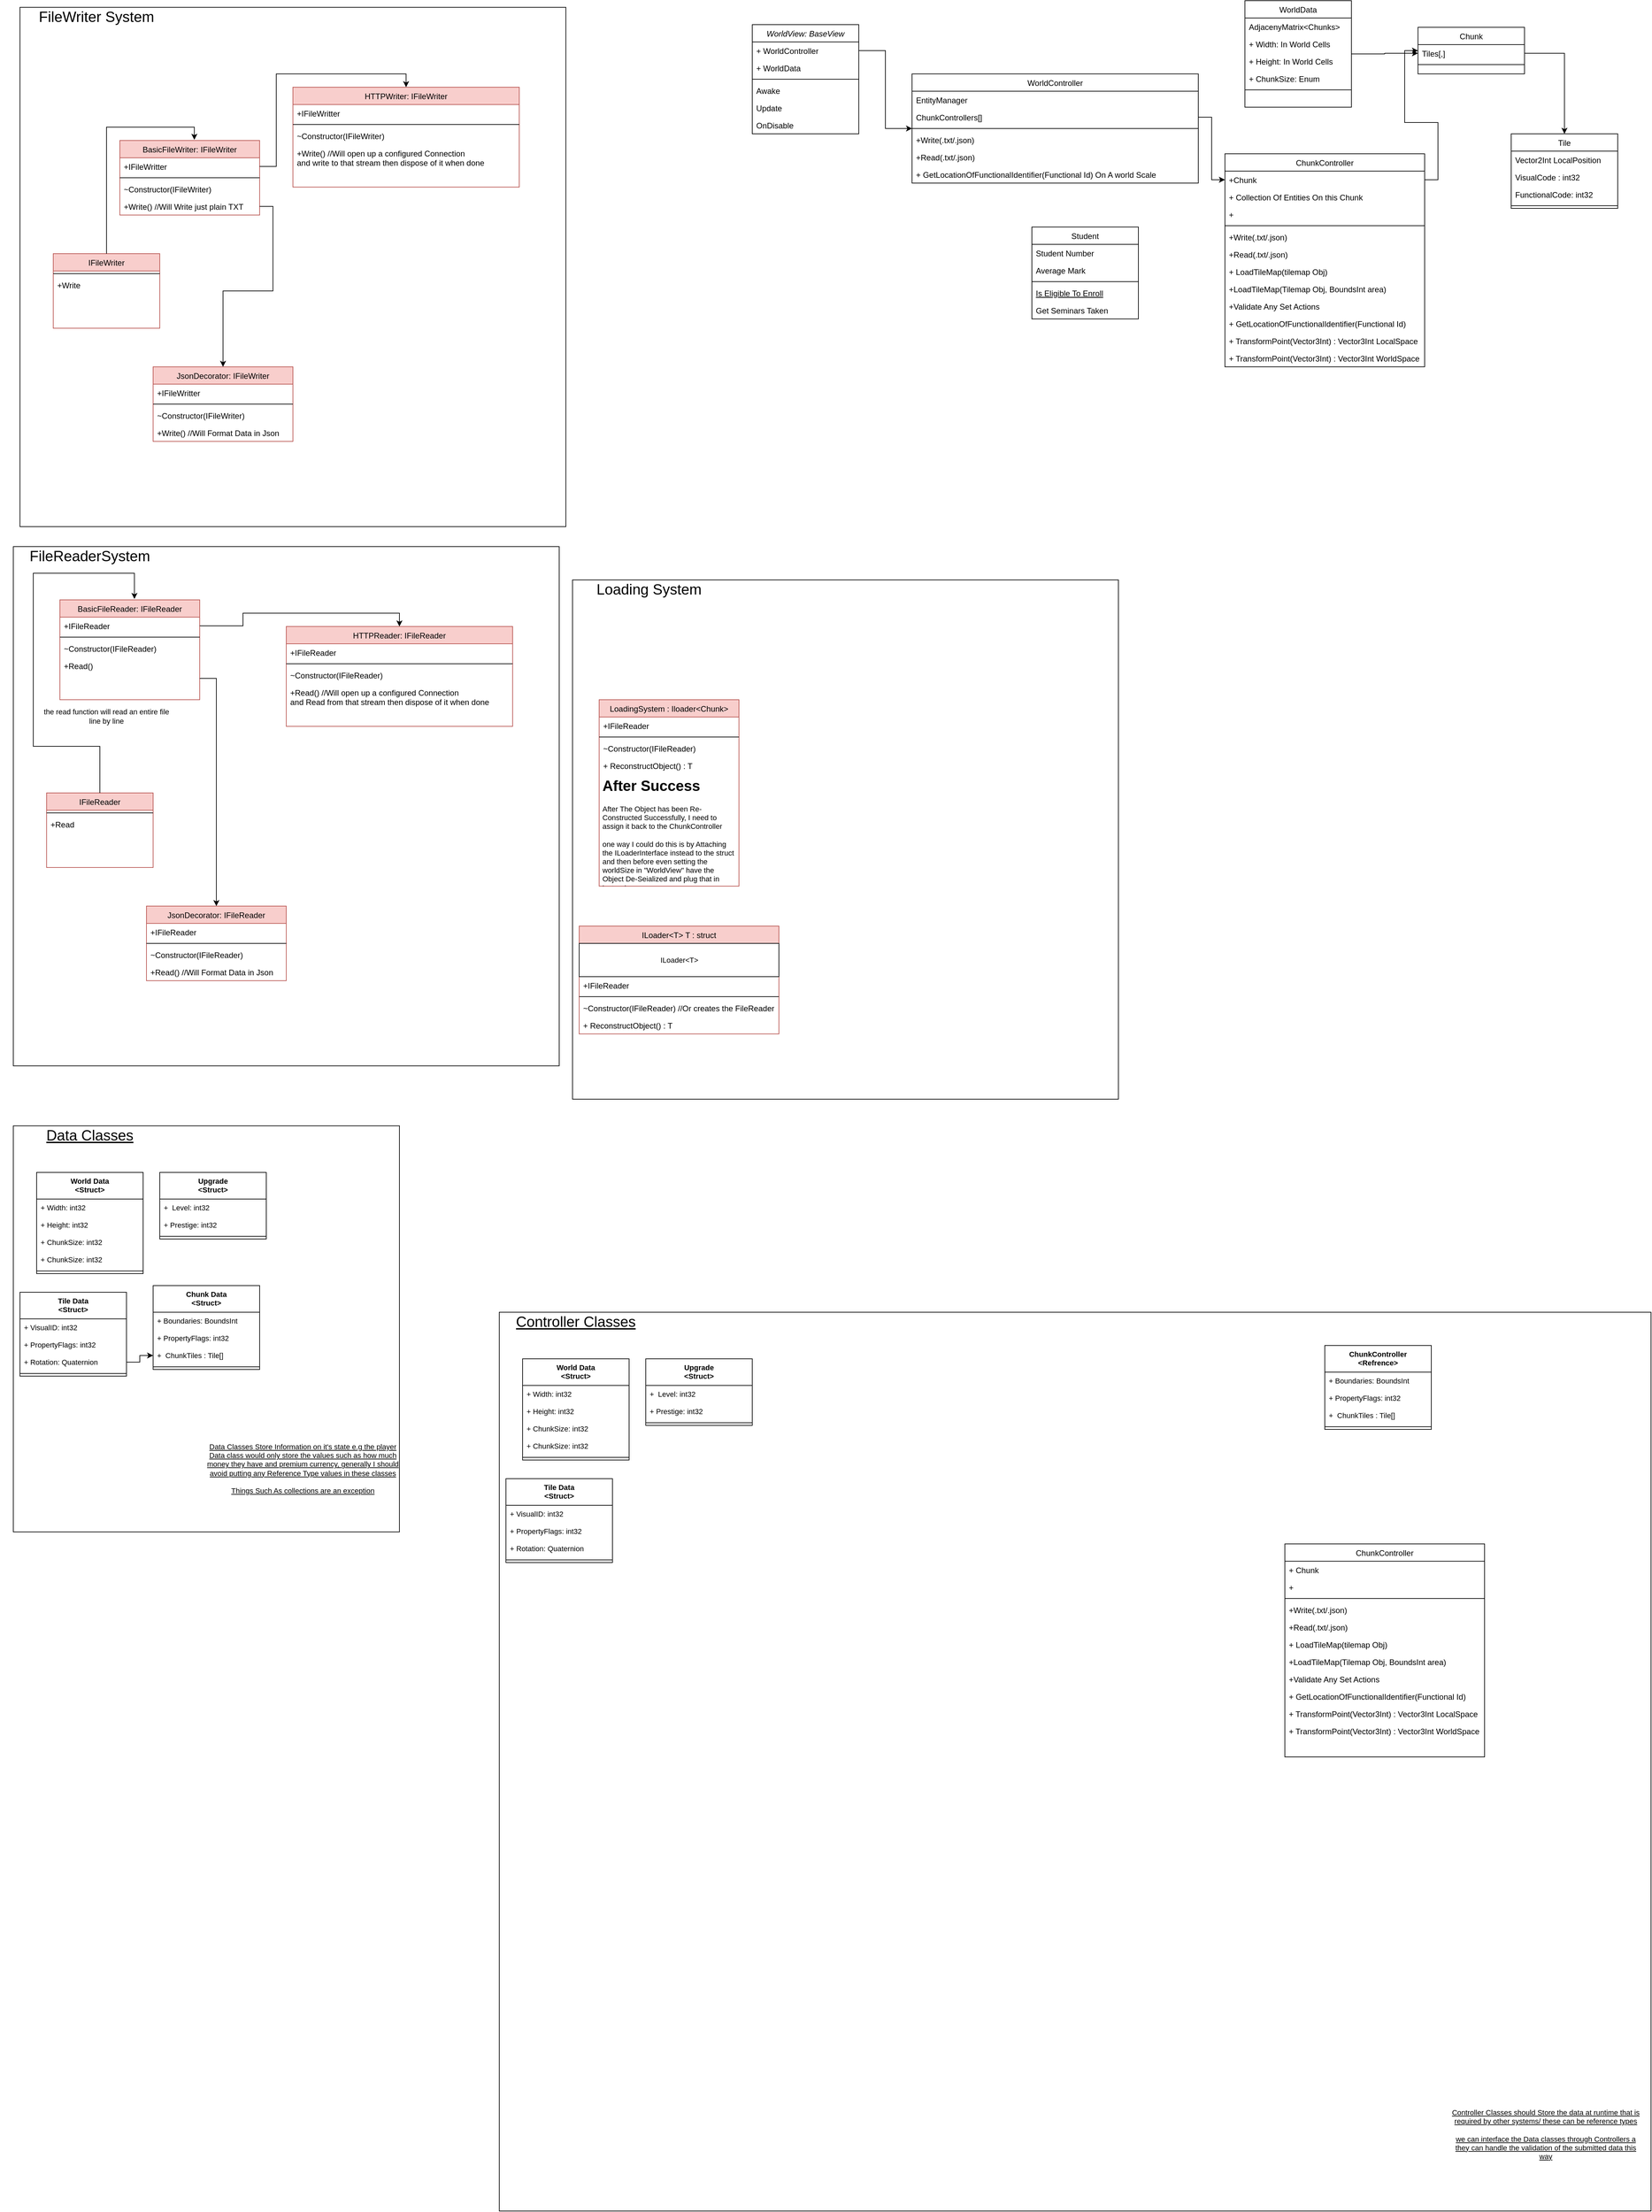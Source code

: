 <mxfile version="20.6.0" type="device"><diagram id="C5RBs43oDa-KdzZeNtuy" name="Page-1"><mxGraphModel dx="2896" dy="1307" grid="1" gridSize="10" guides="1" tooltips="1" connect="1" arrows="1" fold="1" page="1" pageScale="1" pageWidth="827" pageHeight="1169" math="0" shadow="0"><root><mxCell id="WIyWlLk6GJQsqaUBKTNV-0"/><mxCell id="WIyWlLk6GJQsqaUBKTNV-1" parent="WIyWlLk6GJQsqaUBKTNV-0"/><mxCell id="zkfFHV4jXpPFQw0GAbJ--0" value="WorldView: BaseView" style="swimlane;fontStyle=2;align=center;verticalAlign=top;childLayout=stackLayout;horizontal=1;startSize=26;horizontalStack=0;resizeParent=1;resizeLast=0;collapsible=1;marginBottom=0;rounded=0;shadow=0;strokeWidth=1;" parent="WIyWlLk6GJQsqaUBKTNV-1" vertex="1"><mxGeometry x="-500" y="56" width="160" height="164" as="geometry"><mxRectangle x="230" y="140" width="160" height="26" as="alternateBounds"/></mxGeometry></mxCell><mxCell id="zkfFHV4jXpPFQw0GAbJ--1" value="+ WorldController" style="text;align=left;verticalAlign=top;spacingLeft=4;spacingRight=4;overflow=hidden;rotatable=0;points=[[0,0.5],[1,0.5]];portConstraint=eastwest;" parent="zkfFHV4jXpPFQw0GAbJ--0" vertex="1"><mxGeometry y="26" width="160" height="26" as="geometry"/></mxCell><mxCell id="zkfFHV4jXpPFQw0GAbJ--2" value="+ WorldData" style="text;align=left;verticalAlign=top;spacingLeft=4;spacingRight=4;overflow=hidden;rotatable=0;points=[[0,0.5],[1,0.5]];portConstraint=eastwest;rounded=0;shadow=0;html=0;" parent="zkfFHV4jXpPFQw0GAbJ--0" vertex="1"><mxGeometry y="52" width="160" height="26" as="geometry"/></mxCell><mxCell id="zkfFHV4jXpPFQw0GAbJ--4" value="" style="line;html=1;strokeWidth=1;align=left;verticalAlign=middle;spacingTop=-1;spacingLeft=3;spacingRight=3;rotatable=0;labelPosition=right;points=[];portConstraint=eastwest;" parent="zkfFHV4jXpPFQw0GAbJ--0" vertex="1"><mxGeometry y="78" width="160" height="8" as="geometry"/></mxCell><mxCell id="zkfFHV4jXpPFQw0GAbJ--5" value="Awake" style="text;align=left;verticalAlign=top;spacingLeft=4;spacingRight=4;overflow=hidden;rotatable=0;points=[[0,0.5],[1,0.5]];portConstraint=eastwest;" parent="zkfFHV4jXpPFQw0GAbJ--0" vertex="1"><mxGeometry y="86" width="160" height="26" as="geometry"/></mxCell><mxCell id="md-u7V3l9FPEeCRwN3Wb-0" value="Update" style="text;align=left;verticalAlign=top;spacingLeft=4;spacingRight=4;overflow=hidden;rotatable=0;points=[[0,0.5],[1,0.5]];portConstraint=eastwest;" parent="zkfFHV4jXpPFQw0GAbJ--0" vertex="1"><mxGeometry y="112" width="160" height="26" as="geometry"/></mxCell><mxCell id="md-u7V3l9FPEeCRwN3Wb-1" value="OnDisable" style="text;align=left;verticalAlign=top;spacingLeft=4;spacingRight=4;overflow=hidden;rotatable=0;points=[[0,0.5],[1,0.5]];portConstraint=eastwest;" parent="zkfFHV4jXpPFQw0GAbJ--0" vertex="1"><mxGeometry y="138" width="160" height="26" as="geometry"/></mxCell><mxCell id="zkfFHV4jXpPFQw0GAbJ--6" value="Student" style="swimlane;fontStyle=0;align=center;verticalAlign=top;childLayout=stackLayout;horizontal=1;startSize=26;horizontalStack=0;resizeParent=1;resizeLast=0;collapsible=1;marginBottom=0;rounded=0;shadow=0;strokeWidth=1;" parent="WIyWlLk6GJQsqaUBKTNV-1" vertex="1"><mxGeometry x="-80" y="360" width="160" height="138" as="geometry"><mxRectangle x="130" y="380" width="160" height="26" as="alternateBounds"/></mxGeometry></mxCell><mxCell id="zkfFHV4jXpPFQw0GAbJ--7" value="Student Number" style="text;align=left;verticalAlign=top;spacingLeft=4;spacingRight=4;overflow=hidden;rotatable=0;points=[[0,0.5],[1,0.5]];portConstraint=eastwest;" parent="zkfFHV4jXpPFQw0GAbJ--6" vertex="1"><mxGeometry y="26" width="160" height="26" as="geometry"/></mxCell><mxCell id="zkfFHV4jXpPFQw0GAbJ--8" value="Average Mark" style="text;align=left;verticalAlign=top;spacingLeft=4;spacingRight=4;overflow=hidden;rotatable=0;points=[[0,0.5],[1,0.5]];portConstraint=eastwest;rounded=0;shadow=0;html=0;" parent="zkfFHV4jXpPFQw0GAbJ--6" vertex="1"><mxGeometry y="52" width="160" height="26" as="geometry"/></mxCell><mxCell id="zkfFHV4jXpPFQw0GAbJ--9" value="" style="line;html=1;strokeWidth=1;align=left;verticalAlign=middle;spacingTop=-1;spacingLeft=3;spacingRight=3;rotatable=0;labelPosition=right;points=[];portConstraint=eastwest;" parent="zkfFHV4jXpPFQw0GAbJ--6" vertex="1"><mxGeometry y="78" width="160" height="8" as="geometry"/></mxCell><mxCell id="zkfFHV4jXpPFQw0GAbJ--10" value="Is Eligible To Enroll" style="text;align=left;verticalAlign=top;spacingLeft=4;spacingRight=4;overflow=hidden;rotatable=0;points=[[0,0.5],[1,0.5]];portConstraint=eastwest;fontStyle=4" parent="zkfFHV4jXpPFQw0GAbJ--6" vertex="1"><mxGeometry y="86" width="160" height="26" as="geometry"/></mxCell><mxCell id="zkfFHV4jXpPFQw0GAbJ--11" value="Get Seminars Taken" style="text;align=left;verticalAlign=top;spacingLeft=4;spacingRight=4;overflow=hidden;rotatable=0;points=[[0,0.5],[1,0.5]];portConstraint=eastwest;" parent="zkfFHV4jXpPFQw0GAbJ--6" vertex="1"><mxGeometry y="112" width="160" height="26" as="geometry"/></mxCell><mxCell id="zkfFHV4jXpPFQw0GAbJ--13" value="Chunk" style="swimlane;fontStyle=0;align=center;verticalAlign=top;childLayout=stackLayout;horizontal=1;startSize=26;horizontalStack=0;resizeParent=1;resizeLast=0;collapsible=1;marginBottom=0;rounded=0;shadow=0;strokeWidth=1;" parent="WIyWlLk6GJQsqaUBKTNV-1" vertex="1"><mxGeometry x="500" y="60" width="160" height="70" as="geometry"><mxRectangle x="340" y="380" width="170" height="26" as="alternateBounds"/></mxGeometry></mxCell><mxCell id="zkfFHV4jXpPFQw0GAbJ--14" value="Tiles[,]" style="text;align=left;verticalAlign=top;spacingLeft=4;spacingRight=4;overflow=hidden;rotatable=0;points=[[0,0.5],[1,0.5]];portConstraint=eastwest;" parent="zkfFHV4jXpPFQw0GAbJ--13" vertex="1"><mxGeometry y="26" width="160" height="26" as="geometry"/></mxCell><mxCell id="zkfFHV4jXpPFQw0GAbJ--15" value="" style="line;html=1;strokeWidth=1;align=left;verticalAlign=middle;spacingTop=-1;spacingLeft=3;spacingRight=3;rotatable=0;labelPosition=right;points=[];portConstraint=eastwest;" parent="zkfFHV4jXpPFQw0GAbJ--13" vertex="1"><mxGeometry y="52" width="160" height="8" as="geometry"/></mxCell><mxCell id="zkfFHV4jXpPFQw0GAbJ--17" value="WorldController" style="swimlane;fontStyle=0;align=center;verticalAlign=top;childLayout=stackLayout;horizontal=1;startSize=26;horizontalStack=0;resizeParent=1;resizeLast=0;collapsible=1;marginBottom=0;rounded=0;shadow=0;strokeWidth=1;" parent="WIyWlLk6GJQsqaUBKTNV-1" vertex="1"><mxGeometry x="-260" y="130" width="430" height="164" as="geometry"><mxRectangle x="550" y="140" width="160" height="26" as="alternateBounds"/></mxGeometry></mxCell><mxCell id="zkfFHV4jXpPFQw0GAbJ--18" value="EntityManager" style="text;align=left;verticalAlign=top;spacingLeft=4;spacingRight=4;overflow=hidden;rotatable=0;points=[[0,0.5],[1,0.5]];portConstraint=eastwest;" parent="zkfFHV4jXpPFQw0GAbJ--17" vertex="1"><mxGeometry y="26" width="430" height="26" as="geometry"/></mxCell><mxCell id="zkfFHV4jXpPFQw0GAbJ--19" value="ChunkControllers[]" style="text;align=left;verticalAlign=top;spacingLeft=4;spacingRight=4;overflow=hidden;rotatable=0;points=[[0,0.5],[1,0.5]];portConstraint=eastwest;rounded=0;shadow=0;html=0;" parent="zkfFHV4jXpPFQw0GAbJ--17" vertex="1"><mxGeometry y="52" width="430" height="26" as="geometry"/></mxCell><mxCell id="zkfFHV4jXpPFQw0GAbJ--23" value="" style="line;html=1;strokeWidth=1;align=left;verticalAlign=middle;spacingTop=-1;spacingLeft=3;spacingRight=3;rotatable=0;labelPosition=right;points=[];portConstraint=eastwest;" parent="zkfFHV4jXpPFQw0GAbJ--17" vertex="1"><mxGeometry y="78" width="430" height="8" as="geometry"/></mxCell><mxCell id="md-u7V3l9FPEeCRwN3Wb-17" value="+Write(.txt/.json)" style="text;align=left;verticalAlign=top;spacingLeft=4;spacingRight=4;overflow=hidden;rotatable=0;points=[[0,0.5],[1,0.5]];portConstraint=eastwest;" parent="zkfFHV4jXpPFQw0GAbJ--17" vertex="1"><mxGeometry y="86" width="430" height="26" as="geometry"/></mxCell><mxCell id="md-u7V3l9FPEeCRwN3Wb-18" value="+Read(.txt/.json)" style="text;align=left;verticalAlign=top;spacingLeft=4;spacingRight=4;overflow=hidden;rotatable=0;points=[[0,0.5],[1,0.5]];portConstraint=eastwest;" parent="zkfFHV4jXpPFQw0GAbJ--17" vertex="1"><mxGeometry y="112" width="430" height="26" as="geometry"/></mxCell><mxCell id="md-u7V3l9FPEeCRwN3Wb-37" value="+ GetLocationOfFunctionalIdentifier(Functional Id) On A world Scale" style="text;align=left;verticalAlign=top;spacingLeft=4;spacingRight=4;overflow=hidden;rotatable=0;points=[[0,0.5],[1,0.5]];portConstraint=eastwest;" parent="zkfFHV4jXpPFQw0GAbJ--17" vertex="1"><mxGeometry y="138" width="430" height="26" as="geometry"/></mxCell><mxCell id="md-u7V3l9FPEeCRwN3Wb-2" style="edgeStyle=orthogonalEdgeStyle;rounded=0;orthogonalLoop=1;jettySize=auto;html=1;exitX=1;exitY=0.5;exitDx=0;exitDy=0;entryX=0;entryY=0.5;entryDx=0;entryDy=0;" parent="WIyWlLk6GJQsqaUBKTNV-1" source="zkfFHV4jXpPFQw0GAbJ--1" target="zkfFHV4jXpPFQw0GAbJ--17" edge="1"><mxGeometry relative="1" as="geometry"/></mxCell><mxCell id="md-u7V3l9FPEeCRwN3Wb-3" value="ChunkController" style="swimlane;fontStyle=0;align=center;verticalAlign=top;childLayout=stackLayout;horizontal=1;startSize=26;horizontalStack=0;resizeParent=1;resizeLast=0;collapsible=1;marginBottom=0;rounded=0;shadow=0;strokeWidth=1;" parent="WIyWlLk6GJQsqaUBKTNV-1" vertex="1"><mxGeometry x="210" y="250" width="300" height="320" as="geometry"><mxRectangle x="550" y="140" width="160" height="26" as="alternateBounds"/></mxGeometry></mxCell><mxCell id="md-u7V3l9FPEeCRwN3Wb-4" value="+Chunk" style="text;align=left;verticalAlign=top;spacingLeft=4;spacingRight=4;overflow=hidden;rotatable=0;points=[[0,0.5],[1,0.5]];portConstraint=eastwest;" parent="md-u7V3l9FPEeCRwN3Wb-3" vertex="1"><mxGeometry y="26" width="300" height="26" as="geometry"/></mxCell><mxCell id="md-u7V3l9FPEeCRwN3Wb-32" value="+ Collection Of Entities On this Chunk" style="text;align=left;verticalAlign=top;spacingLeft=4;spacingRight=4;overflow=hidden;rotatable=0;points=[[0,0.5],[1,0.5]];portConstraint=eastwest;" parent="md-u7V3l9FPEeCRwN3Wb-3" vertex="1"><mxGeometry y="52" width="300" height="26" as="geometry"/></mxCell><mxCell id="md-u7V3l9FPEeCRwN3Wb-36" value="+" style="text;align=left;verticalAlign=top;spacingLeft=4;spacingRight=4;overflow=hidden;rotatable=0;points=[[0,0.5],[1,0.5]];portConstraint=eastwest;" parent="md-u7V3l9FPEeCRwN3Wb-3" vertex="1"><mxGeometry y="78" width="300" height="26" as="geometry"/></mxCell><mxCell id="md-u7V3l9FPEeCRwN3Wb-6" value="" style="line;html=1;strokeWidth=1;align=left;verticalAlign=middle;spacingTop=-1;spacingLeft=3;spacingRight=3;rotatable=0;labelPosition=right;points=[];portConstraint=eastwest;" parent="md-u7V3l9FPEeCRwN3Wb-3" vertex="1"><mxGeometry y="104" width="300" height="8" as="geometry"/></mxCell><mxCell id="md-u7V3l9FPEeCRwN3Wb-16" value="+Write(.txt/.json)" style="text;align=left;verticalAlign=top;spacingLeft=4;spacingRight=4;overflow=hidden;rotatable=0;points=[[0,0.5],[1,0.5]];portConstraint=eastwest;" parent="md-u7V3l9FPEeCRwN3Wb-3" vertex="1"><mxGeometry y="112" width="300" height="26" as="geometry"/></mxCell><mxCell id="md-u7V3l9FPEeCRwN3Wb-15" value="+Read(.txt/.json)" style="text;align=left;verticalAlign=top;spacingLeft=4;spacingRight=4;overflow=hidden;rotatable=0;points=[[0,0.5],[1,0.5]];portConstraint=eastwest;" parent="md-u7V3l9FPEeCRwN3Wb-3" vertex="1"><mxGeometry y="138" width="300" height="26" as="geometry"/></mxCell><mxCell id="md-u7V3l9FPEeCRwN3Wb-29" value="+ LoadTileMap(tilemap Obj)" style="text;align=left;verticalAlign=top;spacingLeft=4;spacingRight=4;overflow=hidden;rotatable=0;points=[[0,0.5],[1,0.5]];portConstraint=eastwest;" parent="md-u7V3l9FPEeCRwN3Wb-3" vertex="1"><mxGeometry y="164" width="300" height="26" as="geometry"/></mxCell><mxCell id="md-u7V3l9FPEeCRwN3Wb-30" value="+LoadTileMap(Tilemap Obj, BoundsInt area)" style="text;align=left;verticalAlign=top;spacingLeft=4;spacingRight=4;overflow=hidden;rotatable=0;points=[[0,0.5],[1,0.5]];portConstraint=eastwest;" parent="md-u7V3l9FPEeCRwN3Wb-3" vertex="1"><mxGeometry y="190" width="300" height="26" as="geometry"/></mxCell><mxCell id="md-u7V3l9FPEeCRwN3Wb-31" value="+Validate Any Set Actions" style="text;align=left;verticalAlign=top;spacingLeft=4;spacingRight=4;overflow=hidden;rotatable=0;points=[[0,0.5],[1,0.5]];portConstraint=eastwest;" parent="md-u7V3l9FPEeCRwN3Wb-3" vertex="1"><mxGeometry y="216" width="300" height="26" as="geometry"/></mxCell><mxCell id="md-u7V3l9FPEeCRwN3Wb-33" value="+ GetLocationOfFunctionalIdentifier(Functional Id)" style="text;align=left;verticalAlign=top;spacingLeft=4;spacingRight=4;overflow=hidden;rotatable=0;points=[[0,0.5],[1,0.5]];portConstraint=eastwest;" parent="md-u7V3l9FPEeCRwN3Wb-3" vertex="1"><mxGeometry y="242" width="300" height="26" as="geometry"/></mxCell><mxCell id="md-u7V3l9FPEeCRwN3Wb-34" value="+ TransformPoint(Vector3Int) : Vector3Int LocalSpace" style="text;align=left;verticalAlign=top;spacingLeft=4;spacingRight=4;overflow=hidden;rotatable=0;points=[[0,0.5],[1,0.5]];portConstraint=eastwest;" parent="md-u7V3l9FPEeCRwN3Wb-3" vertex="1"><mxGeometry y="268" width="300" height="26" as="geometry"/></mxCell><mxCell id="md-u7V3l9FPEeCRwN3Wb-35" value="+ TransformPoint(Vector3Int) : Vector3Int WorldSpace" style="text;align=left;verticalAlign=top;spacingLeft=4;spacingRight=4;overflow=hidden;rotatable=0;points=[[0,0.5],[1,0.5]];portConstraint=eastwest;" parent="md-u7V3l9FPEeCRwN3Wb-3" vertex="1"><mxGeometry y="294" width="300" height="26" as="geometry"/></mxCell><mxCell id="md-u7V3l9FPEeCRwN3Wb-8" style="edgeStyle=orthogonalEdgeStyle;rounded=0;orthogonalLoop=1;jettySize=auto;html=1;exitX=1;exitY=0.5;exitDx=0;exitDy=0;entryX=0;entryY=0.5;entryDx=0;entryDy=0;" parent="WIyWlLk6GJQsqaUBKTNV-1" source="md-u7V3l9FPEeCRwN3Wb-4" target="zkfFHV4jXpPFQw0GAbJ--13" edge="1"><mxGeometry relative="1" as="geometry"/></mxCell><mxCell id="md-u7V3l9FPEeCRwN3Wb-9" value="Tile" style="swimlane;fontStyle=0;align=center;verticalAlign=top;childLayout=stackLayout;horizontal=1;startSize=26;horizontalStack=0;resizeParent=1;resizeLast=0;collapsible=1;marginBottom=0;rounded=0;shadow=0;strokeWidth=1;" parent="WIyWlLk6GJQsqaUBKTNV-1" vertex="1"><mxGeometry x="640" y="220" width="160" height="112" as="geometry"><mxRectangle x="340" y="380" width="170" height="26" as="alternateBounds"/></mxGeometry></mxCell><mxCell id="md-u7V3l9FPEeCRwN3Wb-10" value="Vector2Int LocalPosition" style="text;align=left;verticalAlign=top;spacingLeft=4;spacingRight=4;overflow=hidden;rotatable=0;points=[[0,0.5],[1,0.5]];portConstraint=eastwest;" parent="md-u7V3l9FPEeCRwN3Wb-9" vertex="1"><mxGeometry y="26" width="160" height="26" as="geometry"/></mxCell><mxCell id="md-u7V3l9FPEeCRwN3Wb-12" value="VisualCode : int32" style="text;align=left;verticalAlign=top;spacingLeft=4;spacingRight=4;overflow=hidden;rotatable=0;points=[[0,0.5],[1,0.5]];portConstraint=eastwest;" parent="md-u7V3l9FPEeCRwN3Wb-9" vertex="1"><mxGeometry y="52" width="160" height="26" as="geometry"/></mxCell><mxCell id="md-u7V3l9FPEeCRwN3Wb-13" value="FunctionalCode: int32" style="text;align=left;verticalAlign=top;spacingLeft=4;spacingRight=4;overflow=hidden;rotatable=0;points=[[0,0.5],[1,0.5]];portConstraint=eastwest;" parent="md-u7V3l9FPEeCRwN3Wb-9" vertex="1"><mxGeometry y="78" width="160" height="26" as="geometry"/></mxCell><mxCell id="md-u7V3l9FPEeCRwN3Wb-11" value="" style="line;html=1;strokeWidth=1;align=left;verticalAlign=middle;spacingTop=-1;spacingLeft=3;spacingRight=3;rotatable=0;labelPosition=right;points=[];portConstraint=eastwest;" parent="md-u7V3l9FPEeCRwN3Wb-9" vertex="1"><mxGeometry y="104" width="160" height="8" as="geometry"/></mxCell><mxCell id="md-u7V3l9FPEeCRwN3Wb-14" style="edgeStyle=orthogonalEdgeStyle;rounded=0;orthogonalLoop=1;jettySize=auto;html=1;exitX=1;exitY=0.5;exitDx=0;exitDy=0;entryX=0.5;entryY=0;entryDx=0;entryDy=0;" parent="WIyWlLk6GJQsqaUBKTNV-1" source="zkfFHV4jXpPFQw0GAbJ--14" target="md-u7V3l9FPEeCRwN3Wb-9" edge="1"><mxGeometry relative="1" as="geometry"/></mxCell><mxCell id="md-u7V3l9FPEeCRwN3Wb-20" style="edgeStyle=orthogonalEdgeStyle;rounded=0;orthogonalLoop=1;jettySize=auto;html=1;" parent="WIyWlLk6GJQsqaUBKTNV-1" source="zkfFHV4jXpPFQw0GAbJ--19" target="md-u7V3l9FPEeCRwN3Wb-4" edge="1"><mxGeometry relative="1" as="geometry"/></mxCell><mxCell id="md-u7V3l9FPEeCRwN3Wb-27" style="edgeStyle=orthogonalEdgeStyle;rounded=0;orthogonalLoop=1;jettySize=auto;html=1;entryX=0;entryY=0.5;entryDx=0;entryDy=0;" parent="WIyWlLk6GJQsqaUBKTNV-1" source="md-u7V3l9FPEeCRwN3Wb-21" target="zkfFHV4jXpPFQw0GAbJ--14" edge="1"><mxGeometry relative="1" as="geometry"><mxPoint x="530" y="160" as="targetPoint"/></mxGeometry></mxCell><mxCell id="md-u7V3l9FPEeCRwN3Wb-21" value="WorldData" style="swimlane;fontStyle=0;align=center;verticalAlign=top;childLayout=stackLayout;horizontal=1;startSize=26;horizontalStack=0;resizeParent=1;resizeLast=0;collapsible=1;marginBottom=0;rounded=0;shadow=0;strokeWidth=1;" parent="WIyWlLk6GJQsqaUBKTNV-1" vertex="1"><mxGeometry x="240" y="20" width="160" height="160" as="geometry"><mxRectangle x="550" y="140" width="160" height="26" as="alternateBounds"/></mxGeometry></mxCell><mxCell id="md-u7V3l9FPEeCRwN3Wb-22" value="AdjacenyMatrix&lt;Chunks&gt;" style="text;align=left;verticalAlign=top;spacingLeft=4;spacingRight=4;overflow=hidden;rotatable=0;points=[[0,0.5],[1,0.5]];portConstraint=eastwest;" parent="md-u7V3l9FPEeCRwN3Wb-21" vertex="1"><mxGeometry y="26" width="160" height="26" as="geometry"/></mxCell><mxCell id="md-u7V3l9FPEeCRwN3Wb-25" value="+ Width: In World Cells" style="text;align=left;verticalAlign=top;spacingLeft=4;spacingRight=4;overflow=hidden;rotatable=0;points=[[0,0.5],[1,0.5]];portConstraint=eastwest;" parent="md-u7V3l9FPEeCRwN3Wb-21" vertex="1"><mxGeometry y="52" width="160" height="26" as="geometry"/></mxCell><mxCell id="md-u7V3l9FPEeCRwN3Wb-26" value="+ Height: In World Cells" style="text;align=left;verticalAlign=top;spacingLeft=4;spacingRight=4;overflow=hidden;rotatable=0;points=[[0,0.5],[1,0.5]];portConstraint=eastwest;" parent="md-u7V3l9FPEeCRwN3Wb-21" vertex="1"><mxGeometry y="78" width="160" height="26" as="geometry"/></mxCell><mxCell id="md-u7V3l9FPEeCRwN3Wb-28" value="+ ChunkSize: Enum" style="text;align=left;verticalAlign=top;spacingLeft=4;spacingRight=4;overflow=hidden;rotatable=0;points=[[0,0.5],[1,0.5]];portConstraint=eastwest;" parent="md-u7V3l9FPEeCRwN3Wb-21" vertex="1"><mxGeometry y="104" width="160" height="26" as="geometry"/></mxCell><mxCell id="md-u7V3l9FPEeCRwN3Wb-24" value="" style="line;html=1;strokeWidth=1;align=left;verticalAlign=middle;spacingTop=-1;spacingLeft=3;spacingRight=3;rotatable=0;labelPosition=right;points=[];portConstraint=eastwest;" parent="md-u7V3l9FPEeCRwN3Wb-21" vertex="1"><mxGeometry y="130" width="160" height="8" as="geometry"/></mxCell><mxCell id="i0wO96xTEelZ4L7MroL--34" value="" style="group" vertex="1" connectable="0" parent="WIyWlLk6GJQsqaUBKTNV-1"><mxGeometry x="-1600" y="30" width="820" height="780" as="geometry"/></mxCell><mxCell id="i0wO96xTEelZ4L7MroL--33" value="" style="group" vertex="1" connectable="0" parent="i0wO96xTEelZ4L7MroL--34"><mxGeometry width="820" height="780" as="geometry"/></mxCell><mxCell id="i0wO96xTEelZ4L7MroL--10" value="" style="rounded=0;whiteSpace=wrap;html=1;" vertex="1" parent="i0wO96xTEelZ4L7MroL--33"><mxGeometry width="820" height="780" as="geometry"/></mxCell><mxCell id="i0wO96xTEelZ4L7MroL--32" value="FileWriter System" style="text;html=1;strokeColor=none;fillColor=none;align=center;verticalAlign=middle;whiteSpace=wrap;rounded=0;fontSize=22;" vertex="1" parent="i0wO96xTEelZ4L7MroL--33"><mxGeometry width="230" height="30" as="geometry"/></mxCell><mxCell id="i0wO96xTEelZ4L7MroL--5" value="IFileWriter" style="swimlane;fontStyle=0;align=center;verticalAlign=top;childLayout=stackLayout;horizontal=1;startSize=26;horizontalStack=0;resizeParent=1;resizeLast=0;collapsible=1;marginBottom=0;rounded=0;shadow=0;strokeWidth=1;fillColor=#f8cecc;strokeColor=#b85450;" vertex="1" parent="i0wO96xTEelZ4L7MroL--34"><mxGeometry x="50" y="370" width="160" height="112" as="geometry"><mxRectangle x="340" y="380" width="170" height="26" as="alternateBounds"/></mxGeometry></mxCell><mxCell id="i0wO96xTEelZ4L7MroL--9" value="" style="line;html=1;strokeWidth=1;align=left;verticalAlign=middle;spacingTop=-1;spacingLeft=3;spacingRight=3;rotatable=0;labelPosition=right;points=[];portConstraint=eastwest;" vertex="1" parent="i0wO96xTEelZ4L7MroL--5"><mxGeometry y="26" width="160" height="8" as="geometry"/></mxCell><mxCell id="i0wO96xTEelZ4L7MroL--7" value="+Write" style="text;align=left;verticalAlign=top;spacingLeft=4;spacingRight=4;overflow=hidden;rotatable=0;points=[[0,0.5],[1,0.5]];portConstraint=eastwest;" vertex="1" parent="i0wO96xTEelZ4L7MroL--5"><mxGeometry y="34" width="160" height="26" as="geometry"/></mxCell><mxCell id="i0wO96xTEelZ4L7MroL--11" value="BasicFileWriter: IFileWriter" style="swimlane;fontStyle=0;align=center;verticalAlign=top;childLayout=stackLayout;horizontal=1;startSize=26;horizontalStack=0;resizeParent=1;resizeLast=0;collapsible=1;marginBottom=0;rounded=0;shadow=0;strokeWidth=1;fillColor=#f8cecc;strokeColor=#b85450;" vertex="1" parent="i0wO96xTEelZ4L7MroL--34"><mxGeometry x="150" y="200" width="210" height="112" as="geometry"><mxRectangle x="340" y="380" width="170" height="26" as="alternateBounds"/></mxGeometry></mxCell><mxCell id="i0wO96xTEelZ4L7MroL--12" value="+IFileWritter" style="text;align=left;verticalAlign=top;spacingLeft=4;spacingRight=4;overflow=hidden;rotatable=0;points=[[0,0.5],[1,0.5]];portConstraint=eastwest;" vertex="1" parent="i0wO96xTEelZ4L7MroL--11"><mxGeometry y="26" width="210" height="26" as="geometry"/></mxCell><mxCell id="i0wO96xTEelZ4L7MroL--13" value="" style="line;html=1;strokeWidth=1;align=left;verticalAlign=middle;spacingTop=-1;spacingLeft=3;spacingRight=3;rotatable=0;labelPosition=right;points=[];portConstraint=eastwest;" vertex="1" parent="i0wO96xTEelZ4L7MroL--11"><mxGeometry y="52" width="210" height="8" as="geometry"/></mxCell><mxCell id="i0wO96xTEelZ4L7MroL--14" value="~Constructor(IFileWriter)" style="text;align=left;verticalAlign=top;spacingLeft=4;spacingRight=4;overflow=hidden;rotatable=0;points=[[0,0.5],[1,0.5]];portConstraint=eastwest;" vertex="1" parent="i0wO96xTEelZ4L7MroL--11"><mxGeometry y="60" width="210" height="26" as="geometry"/></mxCell><mxCell id="i0wO96xTEelZ4L7MroL--15" value="+Write() //Will Write just plain TXT" style="text;align=left;verticalAlign=top;spacingLeft=4;spacingRight=4;overflow=hidden;rotatable=0;points=[[0,0.5],[1,0.5]];portConstraint=eastwest;" vertex="1" parent="i0wO96xTEelZ4L7MroL--11"><mxGeometry y="86" width="210" height="26" as="geometry"/></mxCell><mxCell id="i0wO96xTEelZ4L7MroL--19" style="edgeStyle=orthogonalEdgeStyle;rounded=0;orthogonalLoop=1;jettySize=auto;html=1;exitX=0.5;exitY=0;exitDx=0;exitDy=0;entryX=0.533;entryY=-0.009;entryDx=0;entryDy=0;entryPerimeter=0;" edge="1" parent="i0wO96xTEelZ4L7MroL--34" source="i0wO96xTEelZ4L7MroL--5" target="i0wO96xTEelZ4L7MroL--11"><mxGeometry relative="1" as="geometry"/></mxCell><mxCell id="i0wO96xTEelZ4L7MroL--20" value="JsonDecorator: IFileWriter" style="swimlane;fontStyle=0;align=center;verticalAlign=top;childLayout=stackLayout;horizontal=1;startSize=26;horizontalStack=0;resizeParent=1;resizeLast=0;collapsible=1;marginBottom=0;rounded=0;shadow=0;strokeWidth=1;fillColor=#f8cecc;strokeColor=#b85450;" vertex="1" parent="i0wO96xTEelZ4L7MroL--34"><mxGeometry x="200" y="540" width="210" height="112" as="geometry"><mxRectangle x="340" y="380" width="170" height="26" as="alternateBounds"/></mxGeometry></mxCell><mxCell id="i0wO96xTEelZ4L7MroL--21" value="+IFileWritter" style="text;align=left;verticalAlign=top;spacingLeft=4;spacingRight=4;overflow=hidden;rotatable=0;points=[[0,0.5],[1,0.5]];portConstraint=eastwest;" vertex="1" parent="i0wO96xTEelZ4L7MroL--20"><mxGeometry y="26" width="210" height="26" as="geometry"/></mxCell><mxCell id="i0wO96xTEelZ4L7MroL--22" value="" style="line;html=1;strokeWidth=1;align=left;verticalAlign=middle;spacingTop=-1;spacingLeft=3;spacingRight=3;rotatable=0;labelPosition=right;points=[];portConstraint=eastwest;" vertex="1" parent="i0wO96xTEelZ4L7MroL--20"><mxGeometry y="52" width="210" height="8" as="geometry"/></mxCell><mxCell id="i0wO96xTEelZ4L7MroL--23" value="~Constructor(IFileWriter)" style="text;align=left;verticalAlign=top;spacingLeft=4;spacingRight=4;overflow=hidden;rotatable=0;points=[[0,0.5],[1,0.5]];portConstraint=eastwest;" vertex="1" parent="i0wO96xTEelZ4L7MroL--20"><mxGeometry y="60" width="210" height="26" as="geometry"/></mxCell><mxCell id="i0wO96xTEelZ4L7MroL--24" value="+Write() //Will Format Data in Json" style="text;align=left;verticalAlign=top;spacingLeft=4;spacingRight=4;overflow=hidden;rotatable=0;points=[[0,0.5],[1,0.5]];portConstraint=eastwest;" vertex="1" parent="i0wO96xTEelZ4L7MroL--20"><mxGeometry y="86" width="210" height="26" as="geometry"/></mxCell><mxCell id="i0wO96xTEelZ4L7MroL--25" style="edgeStyle=orthogonalEdgeStyle;rounded=0;orthogonalLoop=1;jettySize=auto;html=1;exitX=1;exitY=0.5;exitDx=0;exitDy=0;entryX=0.5;entryY=0;entryDx=0;entryDy=0;" edge="1" parent="i0wO96xTEelZ4L7MroL--34" source="i0wO96xTEelZ4L7MroL--15" target="i0wO96xTEelZ4L7MroL--20"><mxGeometry relative="1" as="geometry"/></mxCell><mxCell id="i0wO96xTEelZ4L7MroL--26" value="HTTPWriter: IFileWriter" style="swimlane;fontStyle=0;align=center;verticalAlign=top;childLayout=stackLayout;horizontal=1;startSize=26;horizontalStack=0;resizeParent=1;resizeLast=0;collapsible=1;marginBottom=0;rounded=0;shadow=0;strokeWidth=1;fillColor=#f8cecc;strokeColor=#b85450;" vertex="1" parent="i0wO96xTEelZ4L7MroL--34"><mxGeometry x="410" y="120" width="340" height="150" as="geometry"><mxRectangle x="340" y="380" width="170" height="26" as="alternateBounds"/></mxGeometry></mxCell><mxCell id="i0wO96xTEelZ4L7MroL--27" value="+IFileWritter" style="text;align=left;verticalAlign=top;spacingLeft=4;spacingRight=4;overflow=hidden;rotatable=0;points=[[0,0.5],[1,0.5]];portConstraint=eastwest;" vertex="1" parent="i0wO96xTEelZ4L7MroL--26"><mxGeometry y="26" width="340" height="26" as="geometry"/></mxCell><mxCell id="i0wO96xTEelZ4L7MroL--28" value="" style="line;html=1;strokeWidth=1;align=left;verticalAlign=middle;spacingTop=-1;spacingLeft=3;spacingRight=3;rotatable=0;labelPosition=right;points=[];portConstraint=eastwest;" vertex="1" parent="i0wO96xTEelZ4L7MroL--26"><mxGeometry y="52" width="340" height="8" as="geometry"/></mxCell><mxCell id="i0wO96xTEelZ4L7MroL--29" value="~Constructor(IFileWriter)" style="text;align=left;verticalAlign=top;spacingLeft=4;spacingRight=4;overflow=hidden;rotatable=0;points=[[0,0.5],[1,0.5]];portConstraint=eastwest;" vertex="1" parent="i0wO96xTEelZ4L7MroL--26"><mxGeometry y="60" width="340" height="26" as="geometry"/></mxCell><mxCell id="i0wO96xTEelZ4L7MroL--30" value="+Write() //Will open up a configured Connection&#10;and write to that stream then dispose of it when done" style="text;align=left;verticalAlign=top;spacingLeft=4;spacingRight=4;overflow=hidden;rotatable=0;points=[[0,0.5],[1,0.5]];portConstraint=eastwest;" vertex="1" parent="i0wO96xTEelZ4L7MroL--26"><mxGeometry y="86" width="340" height="44" as="geometry"/></mxCell><mxCell id="i0wO96xTEelZ4L7MroL--31" style="edgeStyle=orthogonalEdgeStyle;rounded=0;orthogonalLoop=1;jettySize=auto;html=1;exitX=1;exitY=0.5;exitDx=0;exitDy=0;entryX=0.5;entryY=0;entryDx=0;entryDy=0;" edge="1" parent="i0wO96xTEelZ4L7MroL--34" source="i0wO96xTEelZ4L7MroL--12" target="i0wO96xTEelZ4L7MroL--26"><mxGeometry relative="1" as="geometry"/></mxCell><mxCell id="i0wO96xTEelZ4L7MroL--35" value="" style="group" vertex="1" connectable="0" parent="WIyWlLk6GJQsqaUBKTNV-1"><mxGeometry x="-1610" y="840" width="820" height="780" as="geometry"/></mxCell><mxCell id="i0wO96xTEelZ4L7MroL--36" value="" style="group" vertex="1" connectable="0" parent="i0wO96xTEelZ4L7MroL--35"><mxGeometry width="820" height="780" as="geometry"/></mxCell><mxCell id="i0wO96xTEelZ4L7MroL--37" value="" style="rounded=0;whiteSpace=wrap;html=1;" vertex="1" parent="i0wO96xTEelZ4L7MroL--36"><mxGeometry width="820" height="780" as="geometry"/></mxCell><mxCell id="i0wO96xTEelZ4L7MroL--38" value="FileReaderSystem" style="text;html=1;strokeColor=none;fillColor=none;align=center;verticalAlign=middle;whiteSpace=wrap;rounded=0;fontSize=22;" vertex="1" parent="i0wO96xTEelZ4L7MroL--36"><mxGeometry width="230" height="30" as="geometry"/></mxCell><mxCell id="i0wO96xTEelZ4L7MroL--43" value="BasicFileReader: IFileReader" style="swimlane;fontStyle=0;align=center;verticalAlign=top;childLayout=stackLayout;horizontal=1;startSize=26;horizontalStack=0;resizeParent=1;resizeLast=0;collapsible=1;marginBottom=0;rounded=0;shadow=0;strokeWidth=1;fillColor=#f8cecc;strokeColor=#b85450;" vertex="1" parent="i0wO96xTEelZ4L7MroL--36"><mxGeometry x="70" y="80" width="210" height="150" as="geometry"><mxRectangle x="340" y="380" width="170" height="26" as="alternateBounds"/></mxGeometry></mxCell><mxCell id="i0wO96xTEelZ4L7MroL--44" value="+IFileReader" style="text;align=left;verticalAlign=top;spacingLeft=4;spacingRight=4;overflow=hidden;rotatable=0;points=[[0,0.5],[1,0.5]];portConstraint=eastwest;" vertex="1" parent="i0wO96xTEelZ4L7MroL--43"><mxGeometry y="26" width="210" height="26" as="geometry"/></mxCell><mxCell id="i0wO96xTEelZ4L7MroL--45" value="" style="line;html=1;strokeWidth=1;align=left;verticalAlign=middle;spacingTop=-1;spacingLeft=3;spacingRight=3;rotatable=0;labelPosition=right;points=[];portConstraint=eastwest;" vertex="1" parent="i0wO96xTEelZ4L7MroL--43"><mxGeometry y="52" width="210" height="8" as="geometry"/></mxCell><mxCell id="i0wO96xTEelZ4L7MroL--46" value="~Constructor(IFileReader)&#10;" style="text;align=left;verticalAlign=top;spacingLeft=4;spacingRight=4;overflow=hidden;rotatable=0;points=[[0,0.5],[1,0.5]];portConstraint=eastwest;" vertex="1" parent="i0wO96xTEelZ4L7MroL--43"><mxGeometry y="60" width="210" height="26" as="geometry"/></mxCell><mxCell id="i0wO96xTEelZ4L7MroL--47" value="+Read() " style="text;align=left;verticalAlign=top;spacingLeft=4;spacingRight=4;overflow=hidden;rotatable=0;points=[[0,0.5],[1,0.5]];portConstraint=eastwest;" vertex="1" parent="i0wO96xTEelZ4L7MroL--43"><mxGeometry y="86" width="210" height="64" as="geometry"/></mxCell><mxCell id="i0wO96xTEelZ4L7MroL--62" value="the &lt;font style=&quot;font-size: 11px;&quot;&gt;read &lt;/font&gt;function will read an entire file line by line" style="text;html=1;strokeColor=none;fillColor=none;align=center;verticalAlign=middle;whiteSpace=wrap;rounded=0;fontSize=11;" vertex="1" parent="i0wO96xTEelZ4L7MroL--36"><mxGeometry x="40" y="210" width="200" height="90" as="geometry"/></mxCell><mxCell id="i0wO96xTEelZ4L7MroL--39" value="IFileReader" style="swimlane;fontStyle=0;align=center;verticalAlign=top;childLayout=stackLayout;horizontal=1;startSize=26;horizontalStack=0;resizeParent=1;resizeLast=0;collapsible=1;marginBottom=0;rounded=0;shadow=0;strokeWidth=1;fillColor=#f8cecc;strokeColor=#b85450;" vertex="1" parent="i0wO96xTEelZ4L7MroL--35"><mxGeometry x="50" y="370" width="160" height="112" as="geometry"><mxRectangle x="340" y="380" width="170" height="26" as="alternateBounds"/></mxGeometry></mxCell><mxCell id="i0wO96xTEelZ4L7MroL--41" value="" style="line;html=1;strokeWidth=1;align=left;verticalAlign=middle;spacingTop=-1;spacingLeft=3;spacingRight=3;rotatable=0;labelPosition=right;points=[];portConstraint=eastwest;" vertex="1" parent="i0wO96xTEelZ4L7MroL--39"><mxGeometry y="26" width="160" height="8" as="geometry"/></mxCell><mxCell id="i0wO96xTEelZ4L7MroL--42" value="+Read" style="text;align=left;verticalAlign=top;spacingLeft=4;spacingRight=4;overflow=hidden;rotatable=0;points=[[0,0.5],[1,0.5]];portConstraint=eastwest;" vertex="1" parent="i0wO96xTEelZ4L7MroL--39"><mxGeometry y="34" width="160" height="26" as="geometry"/></mxCell><mxCell id="i0wO96xTEelZ4L7MroL--48" style="edgeStyle=orthogonalEdgeStyle;rounded=0;orthogonalLoop=1;jettySize=auto;html=1;exitX=0.5;exitY=0;exitDx=0;exitDy=0;entryX=0.533;entryY=-0.009;entryDx=0;entryDy=0;entryPerimeter=0;" edge="1" parent="i0wO96xTEelZ4L7MroL--35" source="i0wO96xTEelZ4L7MroL--39" target="i0wO96xTEelZ4L7MroL--43"><mxGeometry relative="1" as="geometry"><Array as="points"><mxPoint x="130" y="300"/><mxPoint x="30" y="300"/><mxPoint x="30" y="40"/><mxPoint x="182" y="40"/></Array></mxGeometry></mxCell><mxCell id="i0wO96xTEelZ4L7MroL--49" value="JsonDecorator: IFileReader" style="swimlane;fontStyle=0;align=center;verticalAlign=top;childLayout=stackLayout;horizontal=1;startSize=26;horizontalStack=0;resizeParent=1;resizeLast=0;collapsible=1;marginBottom=0;rounded=0;shadow=0;strokeWidth=1;fillColor=#f8cecc;strokeColor=#b85450;" vertex="1" parent="i0wO96xTEelZ4L7MroL--35"><mxGeometry x="200" y="540" width="210" height="112" as="geometry"><mxRectangle x="340" y="380" width="170" height="26" as="alternateBounds"/></mxGeometry></mxCell><mxCell id="i0wO96xTEelZ4L7MroL--50" value="+IFileReader" style="text;align=left;verticalAlign=top;spacingLeft=4;spacingRight=4;overflow=hidden;rotatable=0;points=[[0,0.5],[1,0.5]];portConstraint=eastwest;" vertex="1" parent="i0wO96xTEelZ4L7MroL--49"><mxGeometry y="26" width="210" height="26" as="geometry"/></mxCell><mxCell id="i0wO96xTEelZ4L7MroL--51" value="" style="line;html=1;strokeWidth=1;align=left;verticalAlign=middle;spacingTop=-1;spacingLeft=3;spacingRight=3;rotatable=0;labelPosition=right;points=[];portConstraint=eastwest;" vertex="1" parent="i0wO96xTEelZ4L7MroL--49"><mxGeometry y="52" width="210" height="8" as="geometry"/></mxCell><mxCell id="i0wO96xTEelZ4L7MroL--52" value="~Constructor(IFileReader)" style="text;align=left;verticalAlign=top;spacingLeft=4;spacingRight=4;overflow=hidden;rotatable=0;points=[[0,0.5],[1,0.5]];portConstraint=eastwest;" vertex="1" parent="i0wO96xTEelZ4L7MroL--49"><mxGeometry y="60" width="210" height="26" as="geometry"/></mxCell><mxCell id="i0wO96xTEelZ4L7MroL--53" value="+Read() //Will Format Data in Json" style="text;align=left;verticalAlign=top;spacingLeft=4;spacingRight=4;overflow=hidden;rotatable=0;points=[[0,0.5],[1,0.5]];portConstraint=eastwest;" vertex="1" parent="i0wO96xTEelZ4L7MroL--49"><mxGeometry y="86" width="210" height="26" as="geometry"/></mxCell><mxCell id="i0wO96xTEelZ4L7MroL--54" style="edgeStyle=orthogonalEdgeStyle;rounded=0;orthogonalLoop=1;jettySize=auto;html=1;exitX=1;exitY=0.5;exitDx=0;exitDy=0;entryX=0.5;entryY=0;entryDx=0;entryDy=0;" edge="1" parent="i0wO96xTEelZ4L7MroL--35" source="i0wO96xTEelZ4L7MroL--47" target="i0wO96xTEelZ4L7MroL--49"><mxGeometry relative="1" as="geometry"/></mxCell><mxCell id="i0wO96xTEelZ4L7MroL--55" value="HTTPReader: IFileReader" style="swimlane;fontStyle=0;align=center;verticalAlign=top;childLayout=stackLayout;horizontal=1;startSize=26;horizontalStack=0;resizeParent=1;resizeLast=0;collapsible=1;marginBottom=0;rounded=0;shadow=0;strokeWidth=1;fillColor=#f8cecc;strokeColor=#b85450;" vertex="1" parent="i0wO96xTEelZ4L7MroL--35"><mxGeometry x="410" y="120" width="340" height="150" as="geometry"><mxRectangle x="340" y="380" width="170" height="26" as="alternateBounds"/></mxGeometry></mxCell><mxCell id="i0wO96xTEelZ4L7MroL--56" value="+IFileReader" style="text;align=left;verticalAlign=top;spacingLeft=4;spacingRight=4;overflow=hidden;rotatable=0;points=[[0,0.5],[1,0.5]];portConstraint=eastwest;" vertex="1" parent="i0wO96xTEelZ4L7MroL--55"><mxGeometry y="26" width="340" height="26" as="geometry"/></mxCell><mxCell id="i0wO96xTEelZ4L7MroL--57" value="" style="line;html=1;strokeWidth=1;align=left;verticalAlign=middle;spacingTop=-1;spacingLeft=3;spacingRight=3;rotatable=0;labelPosition=right;points=[];portConstraint=eastwest;" vertex="1" parent="i0wO96xTEelZ4L7MroL--55"><mxGeometry y="52" width="340" height="8" as="geometry"/></mxCell><mxCell id="i0wO96xTEelZ4L7MroL--58" value="~Constructor(IFileReader)" style="text;align=left;verticalAlign=top;spacingLeft=4;spacingRight=4;overflow=hidden;rotatable=0;points=[[0,0.5],[1,0.5]];portConstraint=eastwest;" vertex="1" parent="i0wO96xTEelZ4L7MroL--55"><mxGeometry y="60" width="340" height="26" as="geometry"/></mxCell><mxCell id="i0wO96xTEelZ4L7MroL--59" value="+Read() //Will open up a configured Connection&#10;and Read from that stream then dispose of it when done" style="text;align=left;verticalAlign=top;spacingLeft=4;spacingRight=4;overflow=hidden;rotatable=0;points=[[0,0.5],[1,0.5]];portConstraint=eastwest;" vertex="1" parent="i0wO96xTEelZ4L7MroL--55"><mxGeometry y="86" width="340" height="44" as="geometry"/></mxCell><mxCell id="i0wO96xTEelZ4L7MroL--60" style="edgeStyle=orthogonalEdgeStyle;rounded=0;orthogonalLoop=1;jettySize=auto;html=1;exitX=1;exitY=0.5;exitDx=0;exitDy=0;entryX=0.5;entryY=0;entryDx=0;entryDy=0;" edge="1" parent="i0wO96xTEelZ4L7MroL--35" source="i0wO96xTEelZ4L7MroL--44" target="i0wO96xTEelZ4L7MroL--55"><mxGeometry relative="1" as="geometry"/></mxCell><mxCell id="i0wO96xTEelZ4L7MroL--63" value="" style="group;fontStyle=4" vertex="1" connectable="0" parent="WIyWlLk6GJQsqaUBKTNV-1"><mxGeometry x="-1630" y="1850" width="820" height="780" as="geometry"/></mxCell><mxCell id="i0wO96xTEelZ4L7MroL--64" value="" style="group;fontStyle=4" vertex="1" connectable="0" parent="i0wO96xTEelZ4L7MroL--63"><mxGeometry width="820" height="780" as="geometry"/></mxCell><mxCell id="i0wO96xTEelZ4L7MroL--152" value="" style="group" vertex="1" connectable="0" parent="i0wO96xTEelZ4L7MroL--64"><mxGeometry x="20" y="-140" width="580" height="610" as="geometry"/></mxCell><mxCell id="i0wO96xTEelZ4L7MroL--65" value="" style="rounded=0;whiteSpace=wrap;html=1;fontStyle=4" vertex="1" parent="i0wO96xTEelZ4L7MroL--152"><mxGeometry width="580" height="610" as="geometry"/></mxCell><mxCell id="i0wO96xTEelZ4L7MroL--66" value="Data Classes" style="text;html=1;strokeColor=none;fillColor=none;align=center;verticalAlign=middle;whiteSpace=wrap;rounded=0;fontSize=22;fontStyle=4" vertex="1" parent="i0wO96xTEelZ4L7MroL--152"><mxGeometry width="230" height="30" as="geometry"/></mxCell><mxCell id="i0wO96xTEelZ4L7MroL--89" value="Data Classes Store Information on it's state e.g the player Data class would only store the values such as how much money they have and premium currency, generally I should avoid putting any Reference Type values in these classes&lt;br&gt;&lt;br&gt;Things Such As collections are an exception" style="text;html=1;strokeColor=none;fillColor=none;align=center;verticalAlign=middle;whiteSpace=wrap;rounded=0;fontSize=11;fontStyle=4" vertex="1" parent="i0wO96xTEelZ4L7MroL--152"><mxGeometry x="290" y="420" width="290" height="190" as="geometry"/></mxCell><mxCell id="i0wO96xTEelZ4L7MroL--95" value="World Data&#10;&lt;Struct&gt;" style="swimlane;fontStyle=1;align=center;verticalAlign=top;childLayout=stackLayout;horizontal=1;startSize=40;horizontalStack=0;resizeParent=1;resizeParentMax=0;resizeLast=0;collapsible=1;marginBottom=0;fontSize=11;" vertex="1" parent="i0wO96xTEelZ4L7MroL--152"><mxGeometry x="35" y="70" width="160" height="152" as="geometry"/></mxCell><mxCell id="i0wO96xTEelZ4L7MroL--96" value="+ Width: int32" style="text;strokeColor=none;fillColor=none;align=left;verticalAlign=top;spacingLeft=4;spacingRight=4;overflow=hidden;rotatable=0;points=[[0,0.5],[1,0.5]];portConstraint=eastwest;fontSize=11;" vertex="1" parent="i0wO96xTEelZ4L7MroL--95"><mxGeometry y="40" width="160" height="26" as="geometry"/></mxCell><mxCell id="i0wO96xTEelZ4L7MroL--100" value="+ Height: int32" style="text;strokeColor=none;fillColor=none;align=left;verticalAlign=top;spacingLeft=4;spacingRight=4;overflow=hidden;rotatable=0;points=[[0,0.5],[1,0.5]];portConstraint=eastwest;fontSize=11;" vertex="1" parent="i0wO96xTEelZ4L7MroL--95"><mxGeometry y="66" width="160" height="26" as="geometry"/></mxCell><mxCell id="i0wO96xTEelZ4L7MroL--112" value="+ ChunkSize: int32" style="text;strokeColor=none;fillColor=none;align=left;verticalAlign=top;spacingLeft=4;spacingRight=4;overflow=hidden;rotatable=0;points=[[0,0.5],[1,0.5]];portConstraint=eastwest;fontSize=11;" vertex="1" parent="i0wO96xTEelZ4L7MroL--95"><mxGeometry y="92" width="160" height="26" as="geometry"/></mxCell><mxCell id="i0wO96xTEelZ4L7MroL--101" value="+ ChunkSize: int32" style="text;strokeColor=none;fillColor=none;align=left;verticalAlign=top;spacingLeft=4;spacingRight=4;overflow=hidden;rotatable=0;points=[[0,0.5],[1,0.5]];portConstraint=eastwest;fontSize=11;" vertex="1" parent="i0wO96xTEelZ4L7MroL--95"><mxGeometry y="118" width="160" height="26" as="geometry"/></mxCell><mxCell id="i0wO96xTEelZ4L7MroL--97" value="" style="line;strokeWidth=1;fillColor=none;align=left;verticalAlign=middle;spacingTop=-1;spacingLeft=3;spacingRight=3;rotatable=0;labelPosition=right;points=[];portConstraint=eastwest;strokeColor=inherit;fontSize=11;" vertex="1" parent="i0wO96xTEelZ4L7MroL--95"><mxGeometry y="144" width="160" height="8" as="geometry"/></mxCell><mxCell id="i0wO96xTEelZ4L7MroL--113" value="Upgrade&#10;&lt;Struct&gt;" style="swimlane;fontStyle=1;align=center;verticalAlign=top;childLayout=stackLayout;horizontal=1;startSize=40;horizontalStack=0;resizeParent=1;resizeParentMax=0;resizeLast=0;collapsible=1;marginBottom=0;fontSize=11;" vertex="1" parent="i0wO96xTEelZ4L7MroL--152"><mxGeometry x="220" y="70" width="160" height="100" as="geometry"/></mxCell><mxCell id="i0wO96xTEelZ4L7MroL--114" value="+  Level: int32" style="text;strokeColor=none;fillColor=none;align=left;verticalAlign=top;spacingLeft=4;spacingRight=4;overflow=hidden;rotatable=0;points=[[0,0.5],[1,0.5]];portConstraint=eastwest;fontSize=11;" vertex="1" parent="i0wO96xTEelZ4L7MroL--113"><mxGeometry y="40" width="160" height="26" as="geometry"/></mxCell><mxCell id="i0wO96xTEelZ4L7MroL--115" value="+ Prestige: int32" style="text;strokeColor=none;fillColor=none;align=left;verticalAlign=top;spacingLeft=4;spacingRight=4;overflow=hidden;rotatable=0;points=[[0,0.5],[1,0.5]];portConstraint=eastwest;fontSize=11;" vertex="1" parent="i0wO96xTEelZ4L7MroL--113"><mxGeometry y="66" width="160" height="26" as="geometry"/></mxCell><mxCell id="i0wO96xTEelZ4L7MroL--118" value="" style="line;strokeWidth=1;fillColor=none;align=left;verticalAlign=middle;spacingTop=-1;spacingLeft=3;spacingRight=3;rotatable=0;labelPosition=right;points=[];portConstraint=eastwest;strokeColor=inherit;fontSize=11;" vertex="1" parent="i0wO96xTEelZ4L7MroL--113"><mxGeometry y="92" width="160" height="8" as="geometry"/></mxCell><mxCell id="i0wO96xTEelZ4L7MroL--120" value="Tile Data&#10;&lt;Struct&gt;" style="swimlane;fontStyle=1;align=center;verticalAlign=top;childLayout=stackLayout;horizontal=1;startSize=40;horizontalStack=0;resizeParent=1;resizeParentMax=0;resizeLast=0;collapsible=1;marginBottom=0;fontSize=11;" vertex="1" parent="i0wO96xTEelZ4L7MroL--152"><mxGeometry x="10" y="250" width="160" height="126" as="geometry"/></mxCell><mxCell id="i0wO96xTEelZ4L7MroL--121" value="+ VisualID: int32" style="text;strokeColor=none;fillColor=none;align=left;verticalAlign=top;spacingLeft=4;spacingRight=4;overflow=hidden;rotatable=0;points=[[0,0.5],[1,0.5]];portConstraint=eastwest;fontSize=11;" vertex="1" parent="i0wO96xTEelZ4L7MroL--120"><mxGeometry y="40" width="160" height="26" as="geometry"/></mxCell><mxCell id="i0wO96xTEelZ4L7MroL--122" value="+ PropertyFlags: int32" style="text;strokeColor=none;fillColor=none;align=left;verticalAlign=top;spacingLeft=4;spacingRight=4;overflow=hidden;rotatable=0;points=[[0,0.5],[1,0.5]];portConstraint=eastwest;fontSize=11;" vertex="1" parent="i0wO96xTEelZ4L7MroL--120"><mxGeometry y="66" width="160" height="26" as="geometry"/></mxCell><mxCell id="i0wO96xTEelZ4L7MroL--123" value="+ Rotation: Quaternion" style="text;strokeColor=none;fillColor=none;align=left;verticalAlign=top;spacingLeft=4;spacingRight=4;overflow=hidden;rotatable=0;points=[[0,0.5],[1,0.5]];portConstraint=eastwest;fontSize=11;" vertex="1" parent="i0wO96xTEelZ4L7MroL--120"><mxGeometry y="92" width="160" height="26" as="geometry"/></mxCell><mxCell id="i0wO96xTEelZ4L7MroL--125" value="" style="line;strokeWidth=1;fillColor=none;align=left;verticalAlign=middle;spacingTop=-1;spacingLeft=3;spacingRight=3;rotatable=0;labelPosition=right;points=[];portConstraint=eastwest;strokeColor=inherit;fontSize=11;" vertex="1" parent="i0wO96xTEelZ4L7MroL--120"><mxGeometry y="118" width="160" height="8" as="geometry"/></mxCell><mxCell id="i0wO96xTEelZ4L7MroL--146" value="Chunk Data&#10;&lt;Struct&gt;" style="swimlane;fontStyle=1;align=center;verticalAlign=top;childLayout=stackLayout;horizontal=1;startSize=40;horizontalStack=0;resizeParent=1;resizeParentMax=0;resizeLast=0;collapsible=1;marginBottom=0;fontSize=11;" vertex="1" parent="i0wO96xTEelZ4L7MroL--152"><mxGeometry x="210" y="240" width="160" height="126" as="geometry"/></mxCell><mxCell id="i0wO96xTEelZ4L7MroL--147" value="+ Boundaries: BoundsInt" style="text;strokeColor=none;fillColor=none;align=left;verticalAlign=top;spacingLeft=4;spacingRight=4;overflow=hidden;rotatable=0;points=[[0,0.5],[1,0.5]];portConstraint=eastwest;fontSize=11;" vertex="1" parent="i0wO96xTEelZ4L7MroL--146"><mxGeometry y="40" width="160" height="26" as="geometry"/></mxCell><mxCell id="i0wO96xTEelZ4L7MroL--148" value="+ PropertyFlags: int32" style="text;strokeColor=none;fillColor=none;align=left;verticalAlign=top;spacingLeft=4;spacingRight=4;overflow=hidden;rotatable=0;points=[[0,0.5],[1,0.5]];portConstraint=eastwest;fontSize=11;" vertex="1" parent="i0wO96xTEelZ4L7MroL--146"><mxGeometry y="66" width="160" height="26" as="geometry"/></mxCell><mxCell id="i0wO96xTEelZ4L7MroL--149" value="+  ChunkTiles : Tile[]" style="text;strokeColor=none;fillColor=none;align=left;verticalAlign=top;spacingLeft=4;spacingRight=4;overflow=hidden;rotatable=0;points=[[0,0.5],[1,0.5]];portConstraint=eastwest;fontSize=11;" vertex="1" parent="i0wO96xTEelZ4L7MroL--146"><mxGeometry y="92" width="160" height="26" as="geometry"/></mxCell><mxCell id="i0wO96xTEelZ4L7MroL--150" value="" style="line;strokeWidth=1;fillColor=none;align=left;verticalAlign=middle;spacingTop=-1;spacingLeft=3;spacingRight=3;rotatable=0;labelPosition=right;points=[];portConstraint=eastwest;strokeColor=inherit;fontSize=11;" vertex="1" parent="i0wO96xTEelZ4L7MroL--146"><mxGeometry y="118" width="160" height="8" as="geometry"/></mxCell><mxCell id="i0wO96xTEelZ4L7MroL--151" style="edgeStyle=orthogonalEdgeStyle;rounded=0;orthogonalLoop=1;jettySize=auto;html=1;exitX=1;exitY=0.5;exitDx=0;exitDy=0;entryX=0;entryY=0.5;entryDx=0;entryDy=0;fontSize=11;" edge="1" parent="i0wO96xTEelZ4L7MroL--152" source="i0wO96xTEelZ4L7MroL--123" target="i0wO96xTEelZ4L7MroL--149"><mxGeometry relative="1" as="geometry"/></mxCell><mxCell id="i0wO96xTEelZ4L7MroL--153" value="" style="group;fontStyle=4" vertex="1" connectable="0" parent="WIyWlLk6GJQsqaUBKTNV-1"><mxGeometry x="-900" y="2130" width="1750" height="1210" as="geometry"/></mxCell><mxCell id="i0wO96xTEelZ4L7MroL--156" value="" style="rounded=0;whiteSpace=wrap;html=1;fontStyle=4" vertex="1" parent="i0wO96xTEelZ4L7MroL--153"><mxGeometry x="20" y="-140" width="1730" height="1350" as="geometry"/></mxCell><mxCell id="i0wO96xTEelZ4L7MroL--157" value="Controller Classes" style="text;html=1;strokeColor=none;fillColor=none;align=center;verticalAlign=middle;whiteSpace=wrap;rounded=0;fontSize=22;fontStyle=4" vertex="1" parent="i0wO96xTEelZ4L7MroL--153"><mxGeometry x="20" y="-140" width="230" height="30" as="geometry"/></mxCell><mxCell id="i0wO96xTEelZ4L7MroL--158" value="Controller Classes should Store the data at runtime that is required by other systems/ these can be reference types&lt;br&gt;&lt;br&gt;we can interface the Data classes through Controllers a&lt;br&gt;they can handle the validation of the submitted data this way" style="text;html=1;strokeColor=none;fillColor=none;align=center;verticalAlign=middle;whiteSpace=wrap;rounded=0;fontSize=11;fontStyle=4" vertex="1" parent="i0wO96xTEelZ4L7MroL--153"><mxGeometry x="1447" y="1000" width="290" height="190" as="geometry"/></mxCell><mxCell id="i0wO96xTEelZ4L7MroL--159" value="World Data&#10;&lt;Struct&gt;" style="swimlane;fontStyle=1;align=center;verticalAlign=top;childLayout=stackLayout;horizontal=1;startSize=40;horizontalStack=0;resizeParent=1;resizeParentMax=0;resizeLast=0;collapsible=1;marginBottom=0;fontSize=11;" vertex="1" parent="i0wO96xTEelZ4L7MroL--153"><mxGeometry x="55" y="-70" width="160" height="152" as="geometry"/></mxCell><mxCell id="i0wO96xTEelZ4L7MroL--160" value="+ Width: int32" style="text;strokeColor=none;fillColor=none;align=left;verticalAlign=top;spacingLeft=4;spacingRight=4;overflow=hidden;rotatable=0;points=[[0,0.5],[1,0.5]];portConstraint=eastwest;fontSize=11;" vertex="1" parent="i0wO96xTEelZ4L7MroL--159"><mxGeometry y="40" width="160" height="26" as="geometry"/></mxCell><mxCell id="i0wO96xTEelZ4L7MroL--161" value="+ Height: int32" style="text;strokeColor=none;fillColor=none;align=left;verticalAlign=top;spacingLeft=4;spacingRight=4;overflow=hidden;rotatable=0;points=[[0,0.5],[1,0.5]];portConstraint=eastwest;fontSize=11;" vertex="1" parent="i0wO96xTEelZ4L7MroL--159"><mxGeometry y="66" width="160" height="26" as="geometry"/></mxCell><mxCell id="i0wO96xTEelZ4L7MroL--162" value="+ ChunkSize: int32" style="text;strokeColor=none;fillColor=none;align=left;verticalAlign=top;spacingLeft=4;spacingRight=4;overflow=hidden;rotatable=0;points=[[0,0.5],[1,0.5]];portConstraint=eastwest;fontSize=11;" vertex="1" parent="i0wO96xTEelZ4L7MroL--159"><mxGeometry y="92" width="160" height="26" as="geometry"/></mxCell><mxCell id="i0wO96xTEelZ4L7MroL--163" value="+ ChunkSize: int32" style="text;strokeColor=none;fillColor=none;align=left;verticalAlign=top;spacingLeft=4;spacingRight=4;overflow=hidden;rotatable=0;points=[[0,0.5],[1,0.5]];portConstraint=eastwest;fontSize=11;" vertex="1" parent="i0wO96xTEelZ4L7MroL--159"><mxGeometry y="118" width="160" height="26" as="geometry"/></mxCell><mxCell id="i0wO96xTEelZ4L7MroL--164" value="" style="line;strokeWidth=1;fillColor=none;align=left;verticalAlign=middle;spacingTop=-1;spacingLeft=3;spacingRight=3;rotatable=0;labelPosition=right;points=[];portConstraint=eastwest;strokeColor=inherit;fontSize=11;" vertex="1" parent="i0wO96xTEelZ4L7MroL--159"><mxGeometry y="144" width="160" height="8" as="geometry"/></mxCell><mxCell id="i0wO96xTEelZ4L7MroL--165" value="Upgrade&#10;&lt;Struct&gt;" style="swimlane;fontStyle=1;align=center;verticalAlign=top;childLayout=stackLayout;horizontal=1;startSize=40;horizontalStack=0;resizeParent=1;resizeParentMax=0;resizeLast=0;collapsible=1;marginBottom=0;fontSize=11;" vertex="1" parent="i0wO96xTEelZ4L7MroL--153"><mxGeometry x="240" y="-70" width="160" height="100" as="geometry"/></mxCell><mxCell id="i0wO96xTEelZ4L7MroL--166" value="+  Level: int32" style="text;strokeColor=none;fillColor=none;align=left;verticalAlign=top;spacingLeft=4;spacingRight=4;overflow=hidden;rotatable=0;points=[[0,0.5],[1,0.5]];portConstraint=eastwest;fontSize=11;" vertex="1" parent="i0wO96xTEelZ4L7MroL--165"><mxGeometry y="40" width="160" height="26" as="geometry"/></mxCell><mxCell id="i0wO96xTEelZ4L7MroL--167" value="+ Prestige: int32" style="text;strokeColor=none;fillColor=none;align=left;verticalAlign=top;spacingLeft=4;spacingRight=4;overflow=hidden;rotatable=0;points=[[0,0.5],[1,0.5]];portConstraint=eastwest;fontSize=11;" vertex="1" parent="i0wO96xTEelZ4L7MroL--165"><mxGeometry y="66" width="160" height="26" as="geometry"/></mxCell><mxCell id="i0wO96xTEelZ4L7MroL--168" value="" style="line;strokeWidth=1;fillColor=none;align=left;verticalAlign=middle;spacingTop=-1;spacingLeft=3;spacingRight=3;rotatable=0;labelPosition=right;points=[];portConstraint=eastwest;strokeColor=inherit;fontSize=11;" vertex="1" parent="i0wO96xTEelZ4L7MroL--165"><mxGeometry y="92" width="160" height="8" as="geometry"/></mxCell><mxCell id="i0wO96xTEelZ4L7MroL--169" value="Tile Data&#10;&lt;Struct&gt;" style="swimlane;fontStyle=1;align=center;verticalAlign=top;childLayout=stackLayout;horizontal=1;startSize=40;horizontalStack=0;resizeParent=1;resizeParentMax=0;resizeLast=0;collapsible=1;marginBottom=0;fontSize=11;" vertex="1" parent="i0wO96xTEelZ4L7MroL--153"><mxGeometry x="30" y="110" width="160" height="126" as="geometry"/></mxCell><mxCell id="i0wO96xTEelZ4L7MroL--170" value="+ VisualID: int32" style="text;strokeColor=none;fillColor=none;align=left;verticalAlign=top;spacingLeft=4;spacingRight=4;overflow=hidden;rotatable=0;points=[[0,0.5],[1,0.5]];portConstraint=eastwest;fontSize=11;" vertex="1" parent="i0wO96xTEelZ4L7MroL--169"><mxGeometry y="40" width="160" height="26" as="geometry"/></mxCell><mxCell id="i0wO96xTEelZ4L7MroL--171" value="+ PropertyFlags: int32" style="text;strokeColor=none;fillColor=none;align=left;verticalAlign=top;spacingLeft=4;spacingRight=4;overflow=hidden;rotatable=0;points=[[0,0.5],[1,0.5]];portConstraint=eastwest;fontSize=11;" vertex="1" parent="i0wO96xTEelZ4L7MroL--169"><mxGeometry y="66" width="160" height="26" as="geometry"/></mxCell><mxCell id="i0wO96xTEelZ4L7MroL--172" value="+ Rotation: Quaternion" style="text;strokeColor=none;fillColor=none;align=left;verticalAlign=top;spacingLeft=4;spacingRight=4;overflow=hidden;rotatable=0;points=[[0,0.5],[1,0.5]];portConstraint=eastwest;fontSize=11;" vertex="1" parent="i0wO96xTEelZ4L7MroL--169"><mxGeometry y="92" width="160" height="26" as="geometry"/></mxCell><mxCell id="i0wO96xTEelZ4L7MroL--173" value="" style="line;strokeWidth=1;fillColor=none;align=left;verticalAlign=middle;spacingTop=-1;spacingLeft=3;spacingRight=3;rotatable=0;labelPosition=right;points=[];portConstraint=eastwest;strokeColor=inherit;fontSize=11;" vertex="1" parent="i0wO96xTEelZ4L7MroL--169"><mxGeometry y="118" width="160" height="8" as="geometry"/></mxCell><mxCell id="i0wO96xTEelZ4L7MroL--174" value="ChunkController&#10;&lt;Refrence&gt;" style="swimlane;fontStyle=1;align=center;verticalAlign=top;childLayout=stackLayout;horizontal=1;startSize=40;horizontalStack=0;resizeParent=1;resizeParentMax=0;resizeLast=0;collapsible=1;marginBottom=0;fontSize=11;" vertex="1" parent="i0wO96xTEelZ4L7MroL--153"><mxGeometry x="1260" y="-90" width="160" height="126" as="geometry"/></mxCell><mxCell id="i0wO96xTEelZ4L7MroL--175" value="+ Boundaries: BoundsInt" style="text;strokeColor=none;fillColor=none;align=left;verticalAlign=top;spacingLeft=4;spacingRight=4;overflow=hidden;rotatable=0;points=[[0,0.5],[1,0.5]];portConstraint=eastwest;fontSize=11;" vertex="1" parent="i0wO96xTEelZ4L7MroL--174"><mxGeometry y="40" width="160" height="26" as="geometry"/></mxCell><mxCell id="i0wO96xTEelZ4L7MroL--176" value="+ PropertyFlags: int32" style="text;strokeColor=none;fillColor=none;align=left;verticalAlign=top;spacingLeft=4;spacingRight=4;overflow=hidden;rotatable=0;points=[[0,0.5],[1,0.5]];portConstraint=eastwest;fontSize=11;" vertex="1" parent="i0wO96xTEelZ4L7MroL--174"><mxGeometry y="66" width="160" height="26" as="geometry"/></mxCell><mxCell id="i0wO96xTEelZ4L7MroL--177" value="+  ChunkTiles : Tile[]" style="text;strokeColor=none;fillColor=none;align=left;verticalAlign=top;spacingLeft=4;spacingRight=4;overflow=hidden;rotatable=0;points=[[0,0.5],[1,0.5]];portConstraint=eastwest;fontSize=11;" vertex="1" parent="i0wO96xTEelZ4L7MroL--174"><mxGeometry y="92" width="160" height="26" as="geometry"/></mxCell><mxCell id="i0wO96xTEelZ4L7MroL--178" value="" style="line;strokeWidth=1;fillColor=none;align=left;verticalAlign=middle;spacingTop=-1;spacingLeft=3;spacingRight=3;rotatable=0;labelPosition=right;points=[];portConstraint=eastwest;strokeColor=inherit;fontSize=11;" vertex="1" parent="i0wO96xTEelZ4L7MroL--174"><mxGeometry y="118" width="160" height="8" as="geometry"/></mxCell><mxCell id="i0wO96xTEelZ4L7MroL--189" value="ChunkController" style="swimlane;fontStyle=0;align=center;verticalAlign=top;childLayout=stackLayout;horizontal=1;startSize=26;horizontalStack=0;resizeParent=1;resizeLast=0;collapsible=1;marginBottom=0;rounded=0;shadow=0;strokeWidth=1;" vertex="1" parent="WIyWlLk6GJQsqaUBKTNV-1"><mxGeometry x="300" y="2338" width="300" height="320" as="geometry"><mxRectangle x="550" y="140" width="160" height="26" as="alternateBounds"/></mxGeometry></mxCell><mxCell id="i0wO96xTEelZ4L7MroL--190" value="+ Chunk    " style="text;align=left;verticalAlign=top;spacingLeft=4;spacingRight=4;overflow=hidden;rotatable=0;points=[[0,0.5],[1,0.5]];portConstraint=eastwest;" vertex="1" parent="i0wO96xTEelZ4L7MroL--189"><mxGeometry y="26" width="300" height="26" as="geometry"/></mxCell><mxCell id="i0wO96xTEelZ4L7MroL--192" value="+  " style="text;align=left;verticalAlign=top;spacingLeft=4;spacingRight=4;overflow=hidden;rotatable=0;points=[[0,0.5],[1,0.5]];portConstraint=eastwest;" vertex="1" parent="i0wO96xTEelZ4L7MroL--189"><mxGeometry y="52" width="300" height="26" as="geometry"/></mxCell><mxCell id="i0wO96xTEelZ4L7MroL--193" value="" style="line;html=1;strokeWidth=1;align=left;verticalAlign=middle;spacingTop=-1;spacingLeft=3;spacingRight=3;rotatable=0;labelPosition=right;points=[];portConstraint=eastwest;" vertex="1" parent="i0wO96xTEelZ4L7MroL--189"><mxGeometry y="78" width="300" height="8" as="geometry"/></mxCell><mxCell id="i0wO96xTEelZ4L7MroL--194" value="+Write(.txt/.json)" style="text;align=left;verticalAlign=top;spacingLeft=4;spacingRight=4;overflow=hidden;rotatable=0;points=[[0,0.5],[1,0.5]];portConstraint=eastwest;" vertex="1" parent="i0wO96xTEelZ4L7MroL--189"><mxGeometry y="86" width="300" height="26" as="geometry"/></mxCell><mxCell id="i0wO96xTEelZ4L7MroL--195" value="+Read(.txt/.json)" style="text;align=left;verticalAlign=top;spacingLeft=4;spacingRight=4;overflow=hidden;rotatable=0;points=[[0,0.5],[1,0.5]];portConstraint=eastwest;" vertex="1" parent="i0wO96xTEelZ4L7MroL--189"><mxGeometry y="112" width="300" height="26" as="geometry"/></mxCell><mxCell id="i0wO96xTEelZ4L7MroL--196" value="+ LoadTileMap(tilemap Obj)" style="text;align=left;verticalAlign=top;spacingLeft=4;spacingRight=4;overflow=hidden;rotatable=0;points=[[0,0.5],[1,0.5]];portConstraint=eastwest;" vertex="1" parent="i0wO96xTEelZ4L7MroL--189"><mxGeometry y="138" width="300" height="26" as="geometry"/></mxCell><mxCell id="i0wO96xTEelZ4L7MroL--197" value="+LoadTileMap(Tilemap Obj, BoundsInt area)" style="text;align=left;verticalAlign=top;spacingLeft=4;spacingRight=4;overflow=hidden;rotatable=0;points=[[0,0.5],[1,0.5]];portConstraint=eastwest;" vertex="1" parent="i0wO96xTEelZ4L7MroL--189"><mxGeometry y="164" width="300" height="26" as="geometry"/></mxCell><mxCell id="i0wO96xTEelZ4L7MroL--198" value="+Validate Any Set Actions" style="text;align=left;verticalAlign=top;spacingLeft=4;spacingRight=4;overflow=hidden;rotatable=0;points=[[0,0.5],[1,0.5]];portConstraint=eastwest;" vertex="1" parent="i0wO96xTEelZ4L7MroL--189"><mxGeometry y="190" width="300" height="26" as="geometry"/></mxCell><mxCell id="i0wO96xTEelZ4L7MroL--199" value="+ GetLocationOfFunctionalIdentifier(Functional Id)" style="text;align=left;verticalAlign=top;spacingLeft=4;spacingRight=4;overflow=hidden;rotatable=0;points=[[0,0.5],[1,0.5]];portConstraint=eastwest;" vertex="1" parent="i0wO96xTEelZ4L7MroL--189"><mxGeometry y="216" width="300" height="26" as="geometry"/></mxCell><mxCell id="i0wO96xTEelZ4L7MroL--200" value="+ TransformPoint(Vector3Int) : Vector3Int LocalSpace" style="text;align=left;verticalAlign=top;spacingLeft=4;spacingRight=4;overflow=hidden;rotatable=0;points=[[0,0.5],[1,0.5]];portConstraint=eastwest;" vertex="1" parent="i0wO96xTEelZ4L7MroL--189"><mxGeometry y="242" width="300" height="26" as="geometry"/></mxCell><mxCell id="i0wO96xTEelZ4L7MroL--201" value="+ TransformPoint(Vector3Int) : Vector3Int WorldSpace" style="text;align=left;verticalAlign=top;spacingLeft=4;spacingRight=4;overflow=hidden;rotatable=0;points=[[0,0.5],[1,0.5]];portConstraint=eastwest;" vertex="1" parent="i0wO96xTEelZ4L7MroL--189"><mxGeometry y="268" width="300" height="26" as="geometry"/></mxCell><mxCell id="i0wO96xTEelZ4L7MroL--202" value="" style="group" vertex="1" connectable="0" parent="WIyWlLk6GJQsqaUBKTNV-1"><mxGeometry x="-770" y="880" width="820" height="780" as="geometry"/></mxCell><mxCell id="i0wO96xTEelZ4L7MroL--203" value="" style="group" vertex="1" connectable="0" parent="i0wO96xTEelZ4L7MroL--202"><mxGeometry y="10" width="820" height="780" as="geometry"/></mxCell><mxCell id="i0wO96xTEelZ4L7MroL--204" value="" style="rounded=0;whiteSpace=wrap;html=1;" vertex="1" parent="i0wO96xTEelZ4L7MroL--203"><mxGeometry width="820" height="780" as="geometry"/></mxCell><mxCell id="i0wO96xTEelZ4L7MroL--205" value="Loading System" style="text;html=1;strokeColor=none;fillColor=none;align=center;verticalAlign=middle;whiteSpace=wrap;rounded=0;fontSize=22;" vertex="1" parent="i0wO96xTEelZ4L7MroL--203"><mxGeometry width="230" height="30" as="geometry"/></mxCell><mxCell id="i0wO96xTEelZ4L7MroL--206" value="LoadingSystem : Iloader&lt;Chunk&gt;" style="swimlane;fontStyle=0;align=center;verticalAlign=top;childLayout=stackLayout;horizontal=1;startSize=26;horizontalStack=0;resizeParent=1;resizeLast=0;collapsible=1;marginBottom=0;rounded=0;shadow=0;strokeWidth=1;fillColor=#f8cecc;strokeColor=#b85450;" vertex="1" parent="i0wO96xTEelZ4L7MroL--203"><mxGeometry x="40" y="180" width="210" height="280" as="geometry"><mxRectangle x="340" y="380" width="170" height="26" as="alternateBounds"/></mxGeometry></mxCell><mxCell id="i0wO96xTEelZ4L7MroL--207" value="+IFileReader" style="text;align=left;verticalAlign=top;spacingLeft=4;spacingRight=4;overflow=hidden;rotatable=0;points=[[0,0.5],[1,0.5]];portConstraint=eastwest;" vertex="1" parent="i0wO96xTEelZ4L7MroL--206"><mxGeometry y="26" width="210" height="26" as="geometry"/></mxCell><mxCell id="i0wO96xTEelZ4L7MroL--208" value="" style="line;html=1;strokeWidth=1;align=left;verticalAlign=middle;spacingTop=-1;spacingLeft=3;spacingRight=3;rotatable=0;labelPosition=right;points=[];portConstraint=eastwest;" vertex="1" parent="i0wO96xTEelZ4L7MroL--206"><mxGeometry y="52" width="210" height="8" as="geometry"/></mxCell><mxCell id="i0wO96xTEelZ4L7MroL--209" value="~Constructor(IFileReader)&#10;" style="text;align=left;verticalAlign=top;spacingLeft=4;spacingRight=4;overflow=hidden;rotatable=0;points=[[0,0.5],[1,0.5]];portConstraint=eastwest;" vertex="1" parent="i0wO96xTEelZ4L7MroL--206"><mxGeometry y="60" width="210" height="26" as="geometry"/></mxCell><mxCell id="i0wO96xTEelZ4L7MroL--279" value="+ ReconstructObject() : T" style="text;align=left;verticalAlign=top;spacingLeft=4;spacingRight=4;overflow=hidden;rotatable=0;points=[[0,0.5],[1,0.5]];portConstraint=eastwest;" vertex="1" parent="i0wO96xTEelZ4L7MroL--206"><mxGeometry y="86" width="210" height="26" as="geometry"/></mxCell><mxCell id="i0wO96xTEelZ4L7MroL--287" value="&lt;h1&gt;After Success&lt;/h1&gt;&lt;div&gt;After The Object has been Re-Constructed Successfully, I need to assign it back to the ChunkController&lt;/div&gt;&lt;div&gt;&lt;br&gt;&lt;/div&gt;&lt;div&gt;one way I could do this is by Attaching the ILoaderInterface instead to the struct and then before even setting the worldSize in &quot;WorldView&quot; have the Object De-Seialized and plug that in instead&lt;/div&gt;" style="text;html=1;strokeColor=none;fillColor=none;spacing=5;spacingTop=-20;whiteSpace=wrap;overflow=hidden;rounded=0;fontSize=11;" vertex="1" parent="i0wO96xTEelZ4L7MroL--206"><mxGeometry y="112" width="210" height="168" as="geometry"/></mxCell><mxCell id="i0wO96xTEelZ4L7MroL--274" value="ILoader&lt;T&gt; T : struct" style="swimlane;fontStyle=0;align=center;verticalAlign=top;childLayout=stackLayout;horizontal=1;startSize=26;horizontalStack=0;resizeParent=1;resizeLast=0;collapsible=1;marginBottom=0;rounded=0;shadow=0;strokeWidth=1;fillColor=#f8cecc;strokeColor=#b85450;" vertex="1" parent="i0wO96xTEelZ4L7MroL--203"><mxGeometry x="10" y="520" width="300" height="162" as="geometry"><mxRectangle x="340" y="380" width="170" height="26" as="alternateBounds"/></mxGeometry></mxCell><mxCell id="i0wO96xTEelZ4L7MroL--281" value="ILoader&amp;lt;T&amp;gt;" style="html=1;fontSize=11;" vertex="1" parent="i0wO96xTEelZ4L7MroL--274"><mxGeometry y="26" width="300" height="50" as="geometry"/></mxCell><mxCell id="i0wO96xTEelZ4L7MroL--275" value="+IFileReader" style="text;align=left;verticalAlign=top;spacingLeft=4;spacingRight=4;overflow=hidden;rotatable=0;points=[[0,0.5],[1,0.5]];portConstraint=eastwest;" vertex="1" parent="i0wO96xTEelZ4L7MroL--274"><mxGeometry y="76" width="300" height="26" as="geometry"/></mxCell><mxCell id="i0wO96xTEelZ4L7MroL--276" value="" style="line;html=1;strokeWidth=1;align=left;verticalAlign=middle;spacingTop=-1;spacingLeft=3;spacingRight=3;rotatable=0;labelPosition=right;points=[];portConstraint=eastwest;" vertex="1" parent="i0wO96xTEelZ4L7MroL--274"><mxGeometry y="102" width="300" height="8" as="geometry"/></mxCell><mxCell id="i0wO96xTEelZ4L7MroL--277" value="~Constructor(IFileReader) //Or creates the FileReader" style="text;align=left;verticalAlign=top;spacingLeft=4;spacingRight=4;overflow=hidden;rotatable=0;points=[[0,0.5],[1,0.5]];portConstraint=eastwest;" vertex="1" parent="i0wO96xTEelZ4L7MroL--274"><mxGeometry y="110" width="300" height="26" as="geometry"/></mxCell><mxCell id="i0wO96xTEelZ4L7MroL--278" value="+ ReconstructObject() : T" style="text;align=left;verticalAlign=top;spacingLeft=4;spacingRight=4;overflow=hidden;rotatable=0;points=[[0,0.5],[1,0.5]];portConstraint=eastwest;" vertex="1" parent="i0wO96xTEelZ4L7MroL--274"><mxGeometry y="136" width="300" height="26" as="geometry"/></mxCell></root></mxGraphModel></diagram></mxfile>